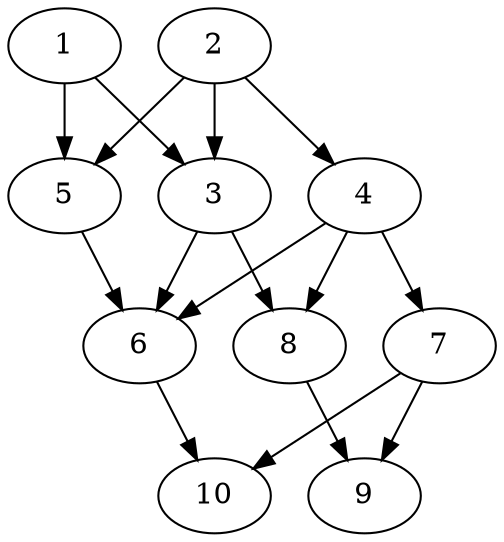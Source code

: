 // DAG automatically generated by daggen at Tue Aug  6 16:21:19 2019
// ./daggen --dot -n 10 --ccr 0.5 --fat 0.6 --regular 0.5 --density 0.8 --mindata 5242880 --maxdata 52428800 
digraph G {
  1 [size="22118400", alpha="0.08", expect_size="11059200"] 
  1 -> 3 [size ="11059200"]
  1 -> 5 [size ="11059200"]
  2 [size="11098112", alpha="0.00", expect_size="5549056"] 
  2 -> 3 [size ="5549056"]
  2 -> 4 [size ="5549056"]
  2 -> 5 [size ="5549056"]
  3 [size="93884416", alpha="0.05", expect_size="46942208"] 
  3 -> 6 [size ="46942208"]
  3 -> 8 [size ="46942208"]
  4 [size="78270464", alpha="0.07", expect_size="39135232"] 
  4 -> 6 [size ="39135232"]
  4 -> 7 [size ="39135232"]
  4 -> 8 [size ="39135232"]
  5 [size="29722624", alpha="0.01", expect_size="14861312"] 
  5 -> 6 [size ="14861312"]
  6 [size="47112192", alpha="0.01", expect_size="23556096"] 
  6 -> 10 [size ="23556096"]
  7 [size="37433344", alpha="0.19", expect_size="18716672"] 
  7 -> 9 [size ="18716672"]
  7 -> 10 [size ="18716672"]
  8 [size="75145216", alpha="0.06", expect_size="37572608"] 
  8 -> 9 [size ="37572608"]
  9 [size="30410752", alpha="0.01", expect_size="15205376"] 
  10 [size="71344128", alpha="0.16", expect_size="35672064"] 
}
